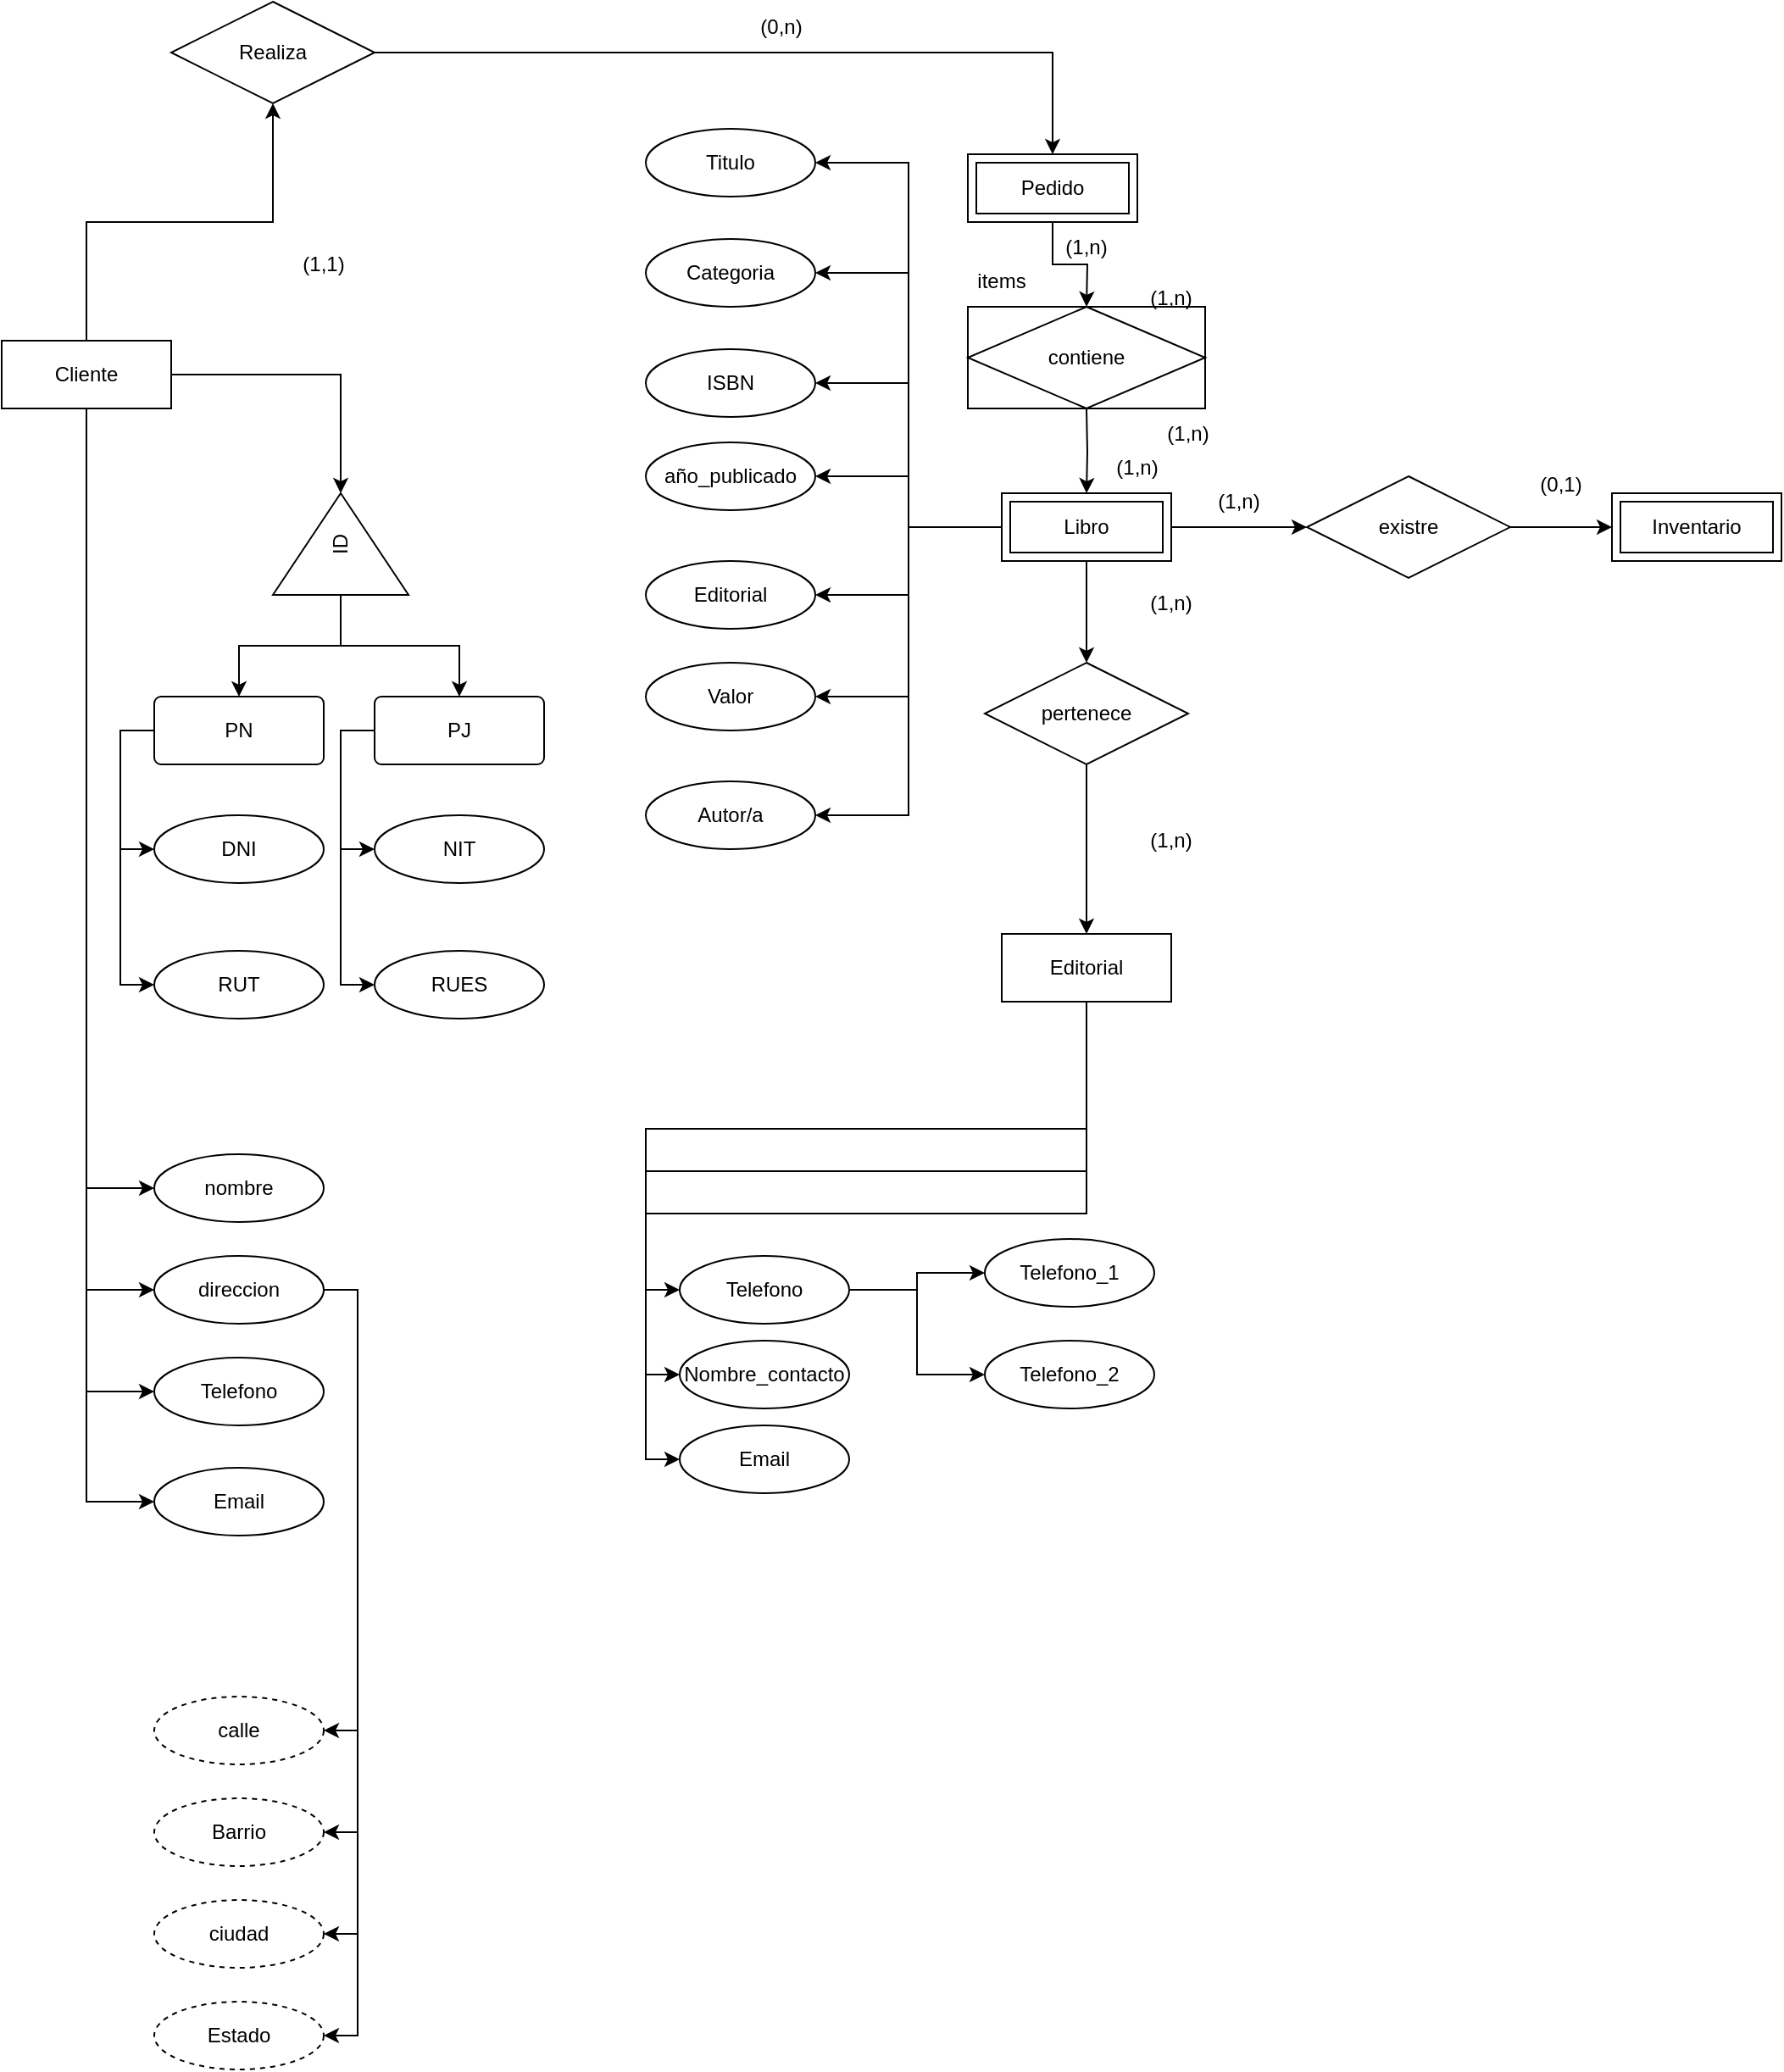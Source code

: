 <mxfile version="26.2.13">
  <diagram name="Page-1" id="c2FTjvLPyroVzd9CdpSU">
    <mxGraphModel dx="2451" dy="833" grid="1" gridSize="10" guides="1" tooltips="1" connect="1" arrows="1" fold="1" page="1" pageScale="1" pageWidth="850" pageHeight="1100" math="0" shadow="0">
      <root>
        <mxCell id="0" />
        <mxCell id="1" parent="0" />
        <mxCell id="etiBRYvuXmw8lFhvGxon-11" style="edgeStyle=orthogonalEdgeStyle;rounded=0;orthogonalLoop=1;jettySize=auto;html=1;exitX=0.5;exitY=0;exitDx=0;exitDy=0;entryX=0.5;entryY=1;entryDx=0;entryDy=0;" parent="1" source="u-q5HwcDcBuS_lFMa_bF-1" target="etiBRYvuXmw8lFhvGxon-3" edge="1">
          <mxGeometry relative="1" as="geometry" />
        </mxCell>
        <mxCell id="etiBRYvuXmw8lFhvGxon-34" style="edgeStyle=orthogonalEdgeStyle;rounded=0;orthogonalLoop=1;jettySize=auto;html=1;exitX=0.5;exitY=1;exitDx=0;exitDy=0;entryX=0;entryY=0.5;entryDx=0;entryDy=0;" parent="1" source="u-q5HwcDcBuS_lFMa_bF-1" target="etiBRYvuXmw8lFhvGxon-28" edge="1">
          <mxGeometry relative="1" as="geometry" />
        </mxCell>
        <mxCell id="etiBRYvuXmw8lFhvGxon-36" style="edgeStyle=orthogonalEdgeStyle;rounded=0;orthogonalLoop=1;jettySize=auto;html=1;exitX=0.5;exitY=1;exitDx=0;exitDy=0;entryX=0;entryY=0.5;entryDx=0;entryDy=0;" parent="1" source="u-q5HwcDcBuS_lFMa_bF-1" target="etiBRYvuXmw8lFhvGxon-30" edge="1">
          <mxGeometry relative="1" as="geometry" />
        </mxCell>
        <mxCell id="etiBRYvuXmw8lFhvGxon-37" style="edgeStyle=orthogonalEdgeStyle;rounded=0;orthogonalLoop=1;jettySize=auto;html=1;entryX=0;entryY=0.5;entryDx=0;entryDy=0;" parent="1" source="u-q5HwcDcBuS_lFMa_bF-1" target="etiBRYvuXmw8lFhvGxon-32" edge="1">
          <mxGeometry relative="1" as="geometry" />
        </mxCell>
        <mxCell id="etiBRYvuXmw8lFhvGxon-38" style="edgeStyle=orthogonalEdgeStyle;rounded=0;orthogonalLoop=1;jettySize=auto;html=1;exitX=0.5;exitY=1;exitDx=0;exitDy=0;entryX=0;entryY=0.5;entryDx=0;entryDy=0;" parent="1" source="u-q5HwcDcBuS_lFMa_bF-1" target="etiBRYvuXmw8lFhvGxon-33" edge="1">
          <mxGeometry relative="1" as="geometry" />
        </mxCell>
        <mxCell id="etiBRYvuXmw8lFhvGxon-49" style="edgeStyle=orthogonalEdgeStyle;rounded=0;orthogonalLoop=1;jettySize=auto;html=1;exitX=1;exitY=0.5;exitDx=0;exitDy=0;entryX=1;entryY=0.5;entryDx=0;entryDy=0;" parent="1" source="u-q5HwcDcBuS_lFMa_bF-1" target="etiBRYvuXmw8lFhvGxon-47" edge="1">
          <mxGeometry relative="1" as="geometry" />
        </mxCell>
        <mxCell id="u-q5HwcDcBuS_lFMa_bF-1" value="Cliente" style="whiteSpace=wrap;html=1;align=center;" parent="1" vertex="1">
          <mxGeometry x="-320" y="220" width="100" height="40" as="geometry" />
        </mxCell>
        <mxCell id="etiBRYvuXmw8lFhvGxon-8" style="edgeStyle=orthogonalEdgeStyle;rounded=0;orthogonalLoop=1;jettySize=auto;html=1;exitX=0.5;exitY=1;exitDx=0;exitDy=0;entryX=0.5;entryY=0;entryDx=0;entryDy=0;" parent="1" source="wxmqhAFOyw_FEQ8nONu9-1" edge="1">
          <mxGeometry relative="1" as="geometry">
            <mxPoint x="320" y="200" as="targetPoint" />
          </mxGeometry>
        </mxCell>
        <mxCell id="wxmqhAFOyw_FEQ8nONu9-1" value="Pedido" style="shape=ext;margin=3;double=1;whiteSpace=wrap;html=1;align=center;" parent="1" vertex="1">
          <mxGeometry x="250" y="110" width="100" height="40" as="geometry" />
        </mxCell>
        <mxCell id="k6w6gHokj3HPGZGMCIG--20" style="edgeStyle=orthogonalEdgeStyle;rounded=0;orthogonalLoop=1;jettySize=auto;html=1;exitX=0.5;exitY=1;exitDx=0;exitDy=0;entryX=0;entryY=0.5;entryDx=0;entryDy=0;" edge="1" parent="1" source="wxmqhAFOyw_FEQ8nONu9-2" target="k6w6gHokj3HPGZGMCIG--15">
          <mxGeometry relative="1" as="geometry" />
        </mxCell>
        <mxCell id="k6w6gHokj3HPGZGMCIG--21" style="edgeStyle=orthogonalEdgeStyle;rounded=0;orthogonalLoop=1;jettySize=auto;html=1;exitX=0.5;exitY=1;exitDx=0;exitDy=0;entryX=0;entryY=0.5;entryDx=0;entryDy=0;" edge="1" parent="1" source="wxmqhAFOyw_FEQ8nONu9-2" target="k6w6gHokj3HPGZGMCIG--16">
          <mxGeometry relative="1" as="geometry" />
        </mxCell>
        <mxCell id="k6w6gHokj3HPGZGMCIG--22" style="edgeStyle=orthogonalEdgeStyle;rounded=0;orthogonalLoop=1;jettySize=auto;html=1;exitX=0.5;exitY=1;exitDx=0;exitDy=0;entryX=0;entryY=0.5;entryDx=0;entryDy=0;" edge="1" parent="1" source="wxmqhAFOyw_FEQ8nONu9-2" target="k6w6gHokj3HPGZGMCIG--17">
          <mxGeometry relative="1" as="geometry" />
        </mxCell>
        <mxCell id="wxmqhAFOyw_FEQ8nONu9-2" value="Editorial" style="whiteSpace=wrap;html=1;align=center;" parent="1" vertex="1">
          <mxGeometry x="270" y="570" width="100" height="40" as="geometry" />
        </mxCell>
        <mxCell id="etiBRYvuXmw8lFhvGxon-15" style="edgeStyle=orthogonalEdgeStyle;rounded=0;orthogonalLoop=1;jettySize=auto;html=1;exitX=0.5;exitY=1;exitDx=0;exitDy=0;entryX=0.5;entryY=0;entryDx=0;entryDy=0;" parent="1" source="wxmqhAFOyw_FEQ8nONu9-3" target="etiBRYvuXmw8lFhvGxon-14" edge="1">
          <mxGeometry relative="1" as="geometry" />
        </mxCell>
        <mxCell id="etiBRYvuXmw8lFhvGxon-20" style="edgeStyle=orthogonalEdgeStyle;rounded=0;orthogonalLoop=1;jettySize=auto;html=1;exitX=1;exitY=0.5;exitDx=0;exitDy=0;entryX=0;entryY=0.5;entryDx=0;entryDy=0;" parent="1" source="wxmqhAFOyw_FEQ8nONu9-3" target="etiBRYvuXmw8lFhvGxon-19" edge="1">
          <mxGeometry relative="1" as="geometry" />
        </mxCell>
        <mxCell id="k6w6gHokj3HPGZGMCIG--8" style="edgeStyle=orthogonalEdgeStyle;rounded=0;orthogonalLoop=1;jettySize=auto;html=1;exitX=0;exitY=0.5;exitDx=0;exitDy=0;entryX=1;entryY=0.5;entryDx=0;entryDy=0;" edge="1" parent="1" source="wxmqhAFOyw_FEQ8nONu9-3" target="k6w6gHokj3HPGZGMCIG--1">
          <mxGeometry relative="1" as="geometry" />
        </mxCell>
        <mxCell id="k6w6gHokj3HPGZGMCIG--9" style="edgeStyle=orthogonalEdgeStyle;rounded=0;orthogonalLoop=1;jettySize=auto;html=1;exitX=0;exitY=0.5;exitDx=0;exitDy=0;entryX=1;entryY=0.5;entryDx=0;entryDy=0;" edge="1" parent="1" source="wxmqhAFOyw_FEQ8nONu9-3" target="k6w6gHokj3HPGZGMCIG--2">
          <mxGeometry relative="1" as="geometry" />
        </mxCell>
        <mxCell id="k6w6gHokj3HPGZGMCIG--10" style="edgeStyle=orthogonalEdgeStyle;rounded=0;orthogonalLoop=1;jettySize=auto;html=1;exitX=0;exitY=0.5;exitDx=0;exitDy=0;entryX=1;entryY=0.5;entryDx=0;entryDy=0;" edge="1" parent="1" source="wxmqhAFOyw_FEQ8nONu9-3" target="k6w6gHokj3HPGZGMCIG--3">
          <mxGeometry relative="1" as="geometry" />
        </mxCell>
        <mxCell id="k6w6gHokj3HPGZGMCIG--11" style="edgeStyle=orthogonalEdgeStyle;rounded=0;orthogonalLoop=1;jettySize=auto;html=1;exitX=0;exitY=0.5;exitDx=0;exitDy=0;entryX=1;entryY=0.5;entryDx=0;entryDy=0;" edge="1" parent="1" source="wxmqhAFOyw_FEQ8nONu9-3" target="k6w6gHokj3HPGZGMCIG--4">
          <mxGeometry relative="1" as="geometry" />
        </mxCell>
        <mxCell id="k6w6gHokj3HPGZGMCIG--12" style="edgeStyle=orthogonalEdgeStyle;rounded=0;orthogonalLoop=1;jettySize=auto;html=1;exitX=0;exitY=0.5;exitDx=0;exitDy=0;entryX=1;entryY=0.5;entryDx=0;entryDy=0;" edge="1" parent="1" source="wxmqhAFOyw_FEQ8nONu9-3" target="k6w6gHokj3HPGZGMCIG--5">
          <mxGeometry relative="1" as="geometry" />
        </mxCell>
        <mxCell id="k6w6gHokj3HPGZGMCIG--13" style="edgeStyle=orthogonalEdgeStyle;rounded=0;orthogonalLoop=1;jettySize=auto;html=1;exitX=0;exitY=0.5;exitDx=0;exitDy=0;entryX=1;entryY=0.5;entryDx=0;entryDy=0;" edge="1" parent="1" source="wxmqhAFOyw_FEQ8nONu9-3" target="k6w6gHokj3HPGZGMCIG--6">
          <mxGeometry relative="1" as="geometry" />
        </mxCell>
        <mxCell id="k6w6gHokj3HPGZGMCIG--14" style="edgeStyle=orthogonalEdgeStyle;rounded=0;orthogonalLoop=1;jettySize=auto;html=1;exitX=0;exitY=0.5;exitDx=0;exitDy=0;entryX=1;entryY=0.5;entryDx=0;entryDy=0;" edge="1" parent="1" source="wxmqhAFOyw_FEQ8nONu9-3" target="k6w6gHokj3HPGZGMCIG--7">
          <mxGeometry relative="1" as="geometry" />
        </mxCell>
        <mxCell id="wxmqhAFOyw_FEQ8nONu9-3" value="Libro" style="shape=ext;margin=3;double=1;whiteSpace=wrap;html=1;align=center;" parent="1" vertex="1">
          <mxGeometry x="270" y="310" width="100" height="40" as="geometry" />
        </mxCell>
        <mxCell id="wxmqhAFOyw_FEQ8nONu9-4" value="Inventario" style="shape=ext;margin=3;double=1;whiteSpace=wrap;html=1;align=center;" parent="1" vertex="1">
          <mxGeometry x="630" y="310" width="100" height="40" as="geometry" />
        </mxCell>
        <mxCell id="etiBRYvuXmw8lFhvGxon-51" style="edgeStyle=orthogonalEdgeStyle;rounded=0;orthogonalLoop=1;jettySize=auto;html=1;exitX=1;exitY=0.5;exitDx=0;exitDy=0;entryX=0.5;entryY=0;entryDx=0;entryDy=0;" parent="1" source="etiBRYvuXmw8lFhvGxon-3" target="wxmqhAFOyw_FEQ8nONu9-1" edge="1">
          <mxGeometry relative="1" as="geometry">
            <mxPoint x="100" y="40" as="targetPoint" />
          </mxGeometry>
        </mxCell>
        <mxCell id="etiBRYvuXmw8lFhvGxon-3" value="Realiza" style="shape=rhombus;perimeter=rhombusPerimeter;whiteSpace=wrap;html=1;align=center;" parent="1" vertex="1">
          <mxGeometry x="-220" y="20" width="120" height="60" as="geometry" />
        </mxCell>
        <mxCell id="etiBRYvuXmw8lFhvGxon-5" value="(1,1)" style="text;html=1;align=center;verticalAlign=middle;whiteSpace=wrap;rounded=0;" parent="1" vertex="1">
          <mxGeometry x="-160" y="160" width="60" height="30" as="geometry" />
        </mxCell>
        <mxCell id="etiBRYvuXmw8lFhvGxon-6" value="(0,n)" style="text;html=1;align=center;verticalAlign=middle;whiteSpace=wrap;rounded=0;" parent="1" vertex="1">
          <mxGeometry x="110" y="20" width="60" height="30" as="geometry" />
        </mxCell>
        <mxCell id="etiBRYvuXmw8lFhvGxon-9" style="edgeStyle=orthogonalEdgeStyle;rounded=0;orthogonalLoop=1;jettySize=auto;html=1;exitX=0.5;exitY=1;exitDx=0;exitDy=0;entryX=0.5;entryY=0;entryDx=0;entryDy=0;" parent="1" target="wxmqhAFOyw_FEQ8nONu9-3" edge="1">
          <mxGeometry relative="1" as="geometry">
            <mxPoint x="320" y="260" as="sourcePoint" />
          </mxGeometry>
        </mxCell>
        <mxCell id="etiBRYvuXmw8lFhvGxon-12" value="(1,n)" style="text;html=1;align=center;verticalAlign=middle;whiteSpace=wrap;rounded=0;" parent="1" vertex="1">
          <mxGeometry x="290" y="150" width="60" height="30" as="geometry" />
        </mxCell>
        <mxCell id="etiBRYvuXmw8lFhvGxon-13" value="(1,n)" style="text;html=1;align=center;verticalAlign=middle;whiteSpace=wrap;rounded=0;" parent="1" vertex="1">
          <mxGeometry x="320" y="280" width="60" height="30" as="geometry" />
        </mxCell>
        <mxCell id="etiBRYvuXmw8lFhvGxon-16" style="edgeStyle=orthogonalEdgeStyle;rounded=0;orthogonalLoop=1;jettySize=auto;html=1;exitX=0.5;exitY=1;exitDx=0;exitDy=0;entryX=0.5;entryY=0;entryDx=0;entryDy=0;" parent="1" source="etiBRYvuXmw8lFhvGxon-14" target="wxmqhAFOyw_FEQ8nONu9-2" edge="1">
          <mxGeometry relative="1" as="geometry" />
        </mxCell>
        <mxCell id="etiBRYvuXmw8lFhvGxon-14" value="pertenece" style="shape=rhombus;perimeter=rhombusPerimeter;whiteSpace=wrap;html=1;align=center;" parent="1" vertex="1">
          <mxGeometry x="260" y="410" width="120" height="60" as="geometry" />
        </mxCell>
        <mxCell id="etiBRYvuXmw8lFhvGxon-17" value="(1,n)" style="text;html=1;align=center;verticalAlign=middle;whiteSpace=wrap;rounded=0;" parent="1" vertex="1">
          <mxGeometry x="340" y="360" width="60" height="30" as="geometry" />
        </mxCell>
        <mxCell id="etiBRYvuXmw8lFhvGxon-18" value="(1,n)" style="text;html=1;align=center;verticalAlign=middle;whiteSpace=wrap;rounded=0;" parent="1" vertex="1">
          <mxGeometry x="340" y="500" width="60" height="30" as="geometry" />
        </mxCell>
        <mxCell id="etiBRYvuXmw8lFhvGxon-21" style="edgeStyle=orthogonalEdgeStyle;rounded=0;orthogonalLoop=1;jettySize=auto;html=1;exitX=1;exitY=0.5;exitDx=0;exitDy=0;entryX=0;entryY=0.5;entryDx=0;entryDy=0;" parent="1" source="etiBRYvuXmw8lFhvGxon-19" target="wxmqhAFOyw_FEQ8nONu9-4" edge="1">
          <mxGeometry relative="1" as="geometry" />
        </mxCell>
        <mxCell id="etiBRYvuXmw8lFhvGxon-19" value="existre" style="shape=rhombus;perimeter=rhombusPerimeter;whiteSpace=wrap;html=1;align=center;" parent="1" vertex="1">
          <mxGeometry x="450" y="300" width="120" height="60" as="geometry" />
        </mxCell>
        <mxCell id="etiBRYvuXmw8lFhvGxon-22" value="(1,n)" style="text;html=1;align=center;verticalAlign=middle;whiteSpace=wrap;rounded=0;" parent="1" vertex="1">
          <mxGeometry x="380" y="300" width="60" height="30" as="geometry" />
        </mxCell>
        <mxCell id="etiBRYvuXmw8lFhvGxon-23" value="(0,1)" style="text;html=1;align=center;verticalAlign=middle;whiteSpace=wrap;rounded=0;" parent="1" vertex="1">
          <mxGeometry x="570" y="290" width="60" height="30" as="geometry" />
        </mxCell>
        <mxCell id="etiBRYvuXmw8lFhvGxon-24" value="contiene" style="shape=associativeEntity;whiteSpace=wrap;html=1;align=center;" parent="1" vertex="1">
          <mxGeometry x="250" y="200" width="140" height="60" as="geometry" />
        </mxCell>
        <mxCell id="etiBRYvuXmw8lFhvGxon-25" value="items" style="text;html=1;align=center;verticalAlign=middle;whiteSpace=wrap;rounded=0;" parent="1" vertex="1">
          <mxGeometry x="240" y="170" width="60" height="30" as="geometry" />
        </mxCell>
        <mxCell id="etiBRYvuXmw8lFhvGxon-26" value="(1,n)" style="text;html=1;align=center;verticalAlign=middle;whiteSpace=wrap;rounded=0;" parent="1" vertex="1">
          <mxGeometry x="340" y="180" width="60" height="30" as="geometry" />
        </mxCell>
        <mxCell id="etiBRYvuXmw8lFhvGxon-27" value="(1,n)" style="text;html=1;align=center;verticalAlign=middle;whiteSpace=wrap;rounded=0;" parent="1" vertex="1">
          <mxGeometry x="350" y="260" width="60" height="30" as="geometry" />
        </mxCell>
        <mxCell id="etiBRYvuXmw8lFhvGxon-28" value="nombre" style="ellipse;whiteSpace=wrap;html=1;align=center;" parent="1" vertex="1">
          <mxGeometry x="-230" y="700" width="100" height="40" as="geometry" />
        </mxCell>
        <mxCell id="etiBRYvuXmw8lFhvGxon-43" style="edgeStyle=orthogonalEdgeStyle;rounded=0;orthogonalLoop=1;jettySize=auto;html=1;exitX=1;exitY=0.5;exitDx=0;exitDy=0;entryX=1;entryY=0.5;entryDx=0;entryDy=0;" parent="1" source="etiBRYvuXmw8lFhvGxon-30" target="etiBRYvuXmw8lFhvGxon-39" edge="1">
          <mxGeometry relative="1" as="geometry" />
        </mxCell>
        <mxCell id="etiBRYvuXmw8lFhvGxon-44" style="edgeStyle=orthogonalEdgeStyle;rounded=0;orthogonalLoop=1;jettySize=auto;html=1;exitX=1;exitY=0.5;exitDx=0;exitDy=0;entryX=1;entryY=0.5;entryDx=0;entryDy=0;" parent="1" source="etiBRYvuXmw8lFhvGxon-30" target="etiBRYvuXmw8lFhvGxon-40" edge="1">
          <mxGeometry relative="1" as="geometry" />
        </mxCell>
        <mxCell id="etiBRYvuXmw8lFhvGxon-45" style="edgeStyle=orthogonalEdgeStyle;rounded=0;orthogonalLoop=1;jettySize=auto;html=1;exitX=1;exitY=0.5;exitDx=0;exitDy=0;entryX=1;entryY=0.5;entryDx=0;entryDy=0;" parent="1" source="etiBRYvuXmw8lFhvGxon-30" target="etiBRYvuXmw8lFhvGxon-41" edge="1">
          <mxGeometry relative="1" as="geometry" />
        </mxCell>
        <mxCell id="etiBRYvuXmw8lFhvGxon-46" style="edgeStyle=orthogonalEdgeStyle;rounded=0;orthogonalLoop=1;jettySize=auto;html=1;exitX=1;exitY=0.5;exitDx=0;exitDy=0;entryX=1;entryY=0.5;entryDx=0;entryDy=0;" parent="1" source="etiBRYvuXmw8lFhvGxon-30" target="etiBRYvuXmw8lFhvGxon-42" edge="1">
          <mxGeometry relative="1" as="geometry" />
        </mxCell>
        <mxCell id="etiBRYvuXmw8lFhvGxon-30" value="direccion" style="ellipse;whiteSpace=wrap;html=1;align=center;" parent="1" vertex="1">
          <mxGeometry x="-230" y="760" width="100" height="40" as="geometry" />
        </mxCell>
        <mxCell id="etiBRYvuXmw8lFhvGxon-32" value="Telefono" style="ellipse;whiteSpace=wrap;html=1;align=center;" parent="1" vertex="1">
          <mxGeometry x="-230" y="820" width="100" height="40" as="geometry" />
        </mxCell>
        <mxCell id="etiBRYvuXmw8lFhvGxon-33" value="Email" style="ellipse;whiteSpace=wrap;html=1;align=center;" parent="1" vertex="1">
          <mxGeometry x="-230" y="885" width="100" height="40" as="geometry" />
        </mxCell>
        <mxCell id="etiBRYvuXmw8lFhvGxon-39" value="calle" style="ellipse;whiteSpace=wrap;html=1;align=center;dashed=1;" parent="1" vertex="1">
          <mxGeometry x="-230" y="1020" width="100" height="40" as="geometry" />
        </mxCell>
        <mxCell id="etiBRYvuXmw8lFhvGxon-40" value="Barrio" style="ellipse;whiteSpace=wrap;html=1;align=center;dashed=1;" parent="1" vertex="1">
          <mxGeometry x="-230" y="1080" width="100" height="40" as="geometry" />
        </mxCell>
        <mxCell id="etiBRYvuXmw8lFhvGxon-41" value="ciudad" style="ellipse;whiteSpace=wrap;html=1;align=center;dashed=1;" parent="1" vertex="1">
          <mxGeometry x="-230" y="1140" width="100" height="40" as="geometry" />
        </mxCell>
        <mxCell id="etiBRYvuXmw8lFhvGxon-42" value="Estado" style="ellipse;whiteSpace=wrap;html=1;align=center;dashed=1;" parent="1" vertex="1">
          <mxGeometry x="-230" y="1200" width="100" height="40" as="geometry" />
        </mxCell>
        <mxCell id="etiBRYvuXmw8lFhvGxon-53" style="edgeStyle=orthogonalEdgeStyle;rounded=0;orthogonalLoop=1;jettySize=auto;html=1;exitX=0;exitY=0.5;exitDx=0;exitDy=0;entryX=0.5;entryY=0;entryDx=0;entryDy=0;" parent="1" source="etiBRYvuXmw8lFhvGxon-47" target="etiBRYvuXmw8lFhvGxon-52" edge="1">
          <mxGeometry relative="1" as="geometry" />
        </mxCell>
        <mxCell id="etiBRYvuXmw8lFhvGxon-54" style="edgeStyle=orthogonalEdgeStyle;rounded=0;orthogonalLoop=1;jettySize=auto;html=1;exitX=0;exitY=0.5;exitDx=0;exitDy=0;entryX=0.5;entryY=0;entryDx=0;entryDy=0;" parent="1" source="etiBRYvuXmw8lFhvGxon-47" target="etiBRYvuXmw8lFhvGxon-50" edge="1">
          <mxGeometry relative="1" as="geometry" />
        </mxCell>
        <mxCell id="etiBRYvuXmw8lFhvGxon-47" value="ID" style="triangle;whiteSpace=wrap;html=1;rotation=-90;" parent="1" vertex="1">
          <mxGeometry x="-150" y="300" width="60" height="80" as="geometry" />
        </mxCell>
        <mxCell id="etiBRYvuXmw8lFhvGxon-63" style="edgeStyle=orthogonalEdgeStyle;rounded=0;orthogonalLoop=1;jettySize=auto;html=1;exitX=0;exitY=0.5;exitDx=0;exitDy=0;entryX=0;entryY=0.5;entryDx=0;entryDy=0;" parent="1" source="etiBRYvuXmw8lFhvGxon-50" target="etiBRYvuXmw8lFhvGxon-57" edge="1">
          <mxGeometry relative="1" as="geometry" />
        </mxCell>
        <mxCell id="etiBRYvuXmw8lFhvGxon-64" style="edgeStyle=orthogonalEdgeStyle;rounded=0;orthogonalLoop=1;jettySize=auto;html=1;exitX=0;exitY=0.5;exitDx=0;exitDy=0;entryX=0;entryY=0.5;entryDx=0;entryDy=0;" parent="1" source="etiBRYvuXmw8lFhvGxon-50" target="etiBRYvuXmw8lFhvGxon-58" edge="1">
          <mxGeometry relative="1" as="geometry" />
        </mxCell>
        <mxCell id="etiBRYvuXmw8lFhvGxon-50" value="PJ" style="rounded=1;arcSize=10;whiteSpace=wrap;html=1;align=center;" parent="1" vertex="1">
          <mxGeometry x="-100" y="430" width="100" height="40" as="geometry" />
        </mxCell>
        <mxCell id="etiBRYvuXmw8lFhvGxon-60" style="edgeStyle=orthogonalEdgeStyle;rounded=0;orthogonalLoop=1;jettySize=auto;html=1;exitX=0;exitY=0.5;exitDx=0;exitDy=0;entryX=0;entryY=0.5;entryDx=0;entryDy=0;" parent="1" source="etiBRYvuXmw8lFhvGxon-52" target="etiBRYvuXmw8lFhvGxon-55" edge="1">
          <mxGeometry relative="1" as="geometry" />
        </mxCell>
        <mxCell id="etiBRYvuXmw8lFhvGxon-61" style="edgeStyle=orthogonalEdgeStyle;rounded=0;orthogonalLoop=1;jettySize=auto;html=1;exitX=0;exitY=0.5;exitDx=0;exitDy=0;entryX=0;entryY=0.5;entryDx=0;entryDy=0;" parent="1" source="etiBRYvuXmw8lFhvGxon-52" target="etiBRYvuXmw8lFhvGxon-56" edge="1">
          <mxGeometry relative="1" as="geometry" />
        </mxCell>
        <mxCell id="etiBRYvuXmw8lFhvGxon-52" value="PN" style="rounded=1;arcSize=10;whiteSpace=wrap;html=1;align=center;" parent="1" vertex="1">
          <mxGeometry x="-230" y="430" width="100" height="40" as="geometry" />
        </mxCell>
        <mxCell id="etiBRYvuXmw8lFhvGxon-55" value="DNI" style="ellipse;whiteSpace=wrap;html=1;align=center;" parent="1" vertex="1">
          <mxGeometry x="-230" y="500" width="100" height="40" as="geometry" />
        </mxCell>
        <mxCell id="etiBRYvuXmw8lFhvGxon-56" value="RUT" style="ellipse;whiteSpace=wrap;html=1;align=center;" parent="1" vertex="1">
          <mxGeometry x="-230" y="580" width="100" height="40" as="geometry" />
        </mxCell>
        <mxCell id="etiBRYvuXmw8lFhvGxon-57" value="NIT" style="ellipse;whiteSpace=wrap;html=1;align=center;" parent="1" vertex="1">
          <mxGeometry x="-100" y="500" width="100" height="40" as="geometry" />
        </mxCell>
        <mxCell id="etiBRYvuXmw8lFhvGxon-58" value="RUES" style="ellipse;whiteSpace=wrap;html=1;align=center;" parent="1" vertex="1">
          <mxGeometry x="-100" y="580" width="100" height="40" as="geometry" />
        </mxCell>
        <mxCell id="etiBRYvuXmw8lFhvGxon-59" style="edgeStyle=orthogonalEdgeStyle;rounded=0;orthogonalLoop=1;jettySize=auto;html=1;exitX=0.5;exitY=1;exitDx=0;exitDy=0;" parent="1" source="etiBRYvuXmw8lFhvGxon-52" target="etiBRYvuXmw8lFhvGxon-52" edge="1">
          <mxGeometry relative="1" as="geometry" />
        </mxCell>
        <mxCell id="k6w6gHokj3HPGZGMCIG--1" value="Titulo" style="ellipse;whiteSpace=wrap;html=1;align=center;" vertex="1" parent="1">
          <mxGeometry x="60" y="95" width="100" height="40" as="geometry" />
        </mxCell>
        <mxCell id="k6w6gHokj3HPGZGMCIG--2" value="Categoria" style="ellipse;whiteSpace=wrap;html=1;align=center;" vertex="1" parent="1">
          <mxGeometry x="60" y="160" width="100" height="40" as="geometry" />
        </mxCell>
        <mxCell id="k6w6gHokj3HPGZGMCIG--3" value="ISBN" style="ellipse;whiteSpace=wrap;html=1;align=center;" vertex="1" parent="1">
          <mxGeometry x="60" y="225" width="100" height="40" as="geometry" />
        </mxCell>
        <mxCell id="k6w6gHokj3HPGZGMCIG--4" value="año_publicado" style="ellipse;whiteSpace=wrap;html=1;align=center;" vertex="1" parent="1">
          <mxGeometry x="60" y="280" width="100" height="40" as="geometry" />
        </mxCell>
        <mxCell id="k6w6gHokj3HPGZGMCIG--5" value="Editorial" style="ellipse;whiteSpace=wrap;html=1;align=center;" vertex="1" parent="1">
          <mxGeometry x="60" y="350" width="100" height="40" as="geometry" />
        </mxCell>
        <mxCell id="k6w6gHokj3HPGZGMCIG--6" value="Valor" style="ellipse;whiteSpace=wrap;html=1;align=center;" vertex="1" parent="1">
          <mxGeometry x="60" y="410" width="100" height="40" as="geometry" />
        </mxCell>
        <mxCell id="k6w6gHokj3HPGZGMCIG--7" value="Autor/a" style="ellipse;whiteSpace=wrap;html=1;align=center;" vertex="1" parent="1">
          <mxGeometry x="60" y="480" width="100" height="40" as="geometry" />
        </mxCell>
        <mxCell id="k6w6gHokj3HPGZGMCIG--23" style="edgeStyle=orthogonalEdgeStyle;rounded=0;orthogonalLoop=1;jettySize=auto;html=1;exitX=1;exitY=0.5;exitDx=0;exitDy=0;entryX=0;entryY=0.5;entryDx=0;entryDy=0;" edge="1" parent="1" source="k6w6gHokj3HPGZGMCIG--15" target="k6w6gHokj3HPGZGMCIG--18">
          <mxGeometry relative="1" as="geometry" />
        </mxCell>
        <mxCell id="k6w6gHokj3HPGZGMCIG--24" style="edgeStyle=orthogonalEdgeStyle;rounded=0;orthogonalLoop=1;jettySize=auto;html=1;exitX=1;exitY=0.5;exitDx=0;exitDy=0;entryX=0;entryY=0.5;entryDx=0;entryDy=0;" edge="1" parent="1" source="k6w6gHokj3HPGZGMCIG--15" target="k6w6gHokj3HPGZGMCIG--19">
          <mxGeometry relative="1" as="geometry" />
        </mxCell>
        <mxCell id="k6w6gHokj3HPGZGMCIG--15" value="Telefono" style="ellipse;whiteSpace=wrap;html=1;align=center;" vertex="1" parent="1">
          <mxGeometry x="80" y="760" width="100" height="40" as="geometry" />
        </mxCell>
        <mxCell id="k6w6gHokj3HPGZGMCIG--16" value="Nombre_contacto" style="ellipse;whiteSpace=wrap;html=1;align=center;" vertex="1" parent="1">
          <mxGeometry x="80" y="810" width="100" height="40" as="geometry" />
        </mxCell>
        <mxCell id="k6w6gHokj3HPGZGMCIG--17" value="Email" style="ellipse;whiteSpace=wrap;html=1;align=center;" vertex="1" parent="1">
          <mxGeometry x="80" y="860" width="100" height="40" as="geometry" />
        </mxCell>
        <mxCell id="k6w6gHokj3HPGZGMCIG--18" value="Telefono_1" style="ellipse;whiteSpace=wrap;html=1;align=center;" vertex="1" parent="1">
          <mxGeometry x="260" y="750" width="100" height="40" as="geometry" />
        </mxCell>
        <mxCell id="k6w6gHokj3HPGZGMCIG--19" value="Telefono_2" style="ellipse;whiteSpace=wrap;html=1;align=center;" vertex="1" parent="1">
          <mxGeometry x="260" y="810" width="100" height="40" as="geometry" />
        </mxCell>
      </root>
    </mxGraphModel>
  </diagram>
</mxfile>
